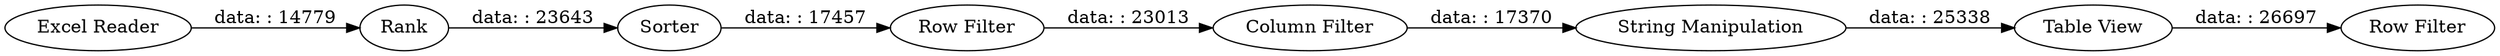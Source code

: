 digraph {
	"-7938021506539848957_4" [label="Row Filter"]
	"-7938021506539848957_8" [label="Row Filter"]
	"-7938021506539848957_3" [label=Sorter]
	"-7938021506539848957_6" [label="Column Filter"]
	"-7938021506539848957_2" [label=Rank]
	"-7938021506539848957_5" [label="Table View"]
	"-7938021506539848957_7" [label="String Manipulation"]
	"-7938021506539848957_1" [label="Excel Reader"]
	"-7938021506539848957_2" -> "-7938021506539848957_3" [label="data: : 23643"]
	"-7938021506539848957_7" -> "-7938021506539848957_5" [label="data: : 25338"]
	"-7938021506539848957_3" -> "-7938021506539848957_4" [label="data: : 17457"]
	"-7938021506539848957_4" -> "-7938021506539848957_6" [label="data: : 23013"]
	"-7938021506539848957_1" -> "-7938021506539848957_2" [label="data: : 14779"]
	"-7938021506539848957_5" -> "-7938021506539848957_8" [label="data: : 26697"]
	"-7938021506539848957_6" -> "-7938021506539848957_7" [label="data: : 17370"]
	rankdir=LR
}
